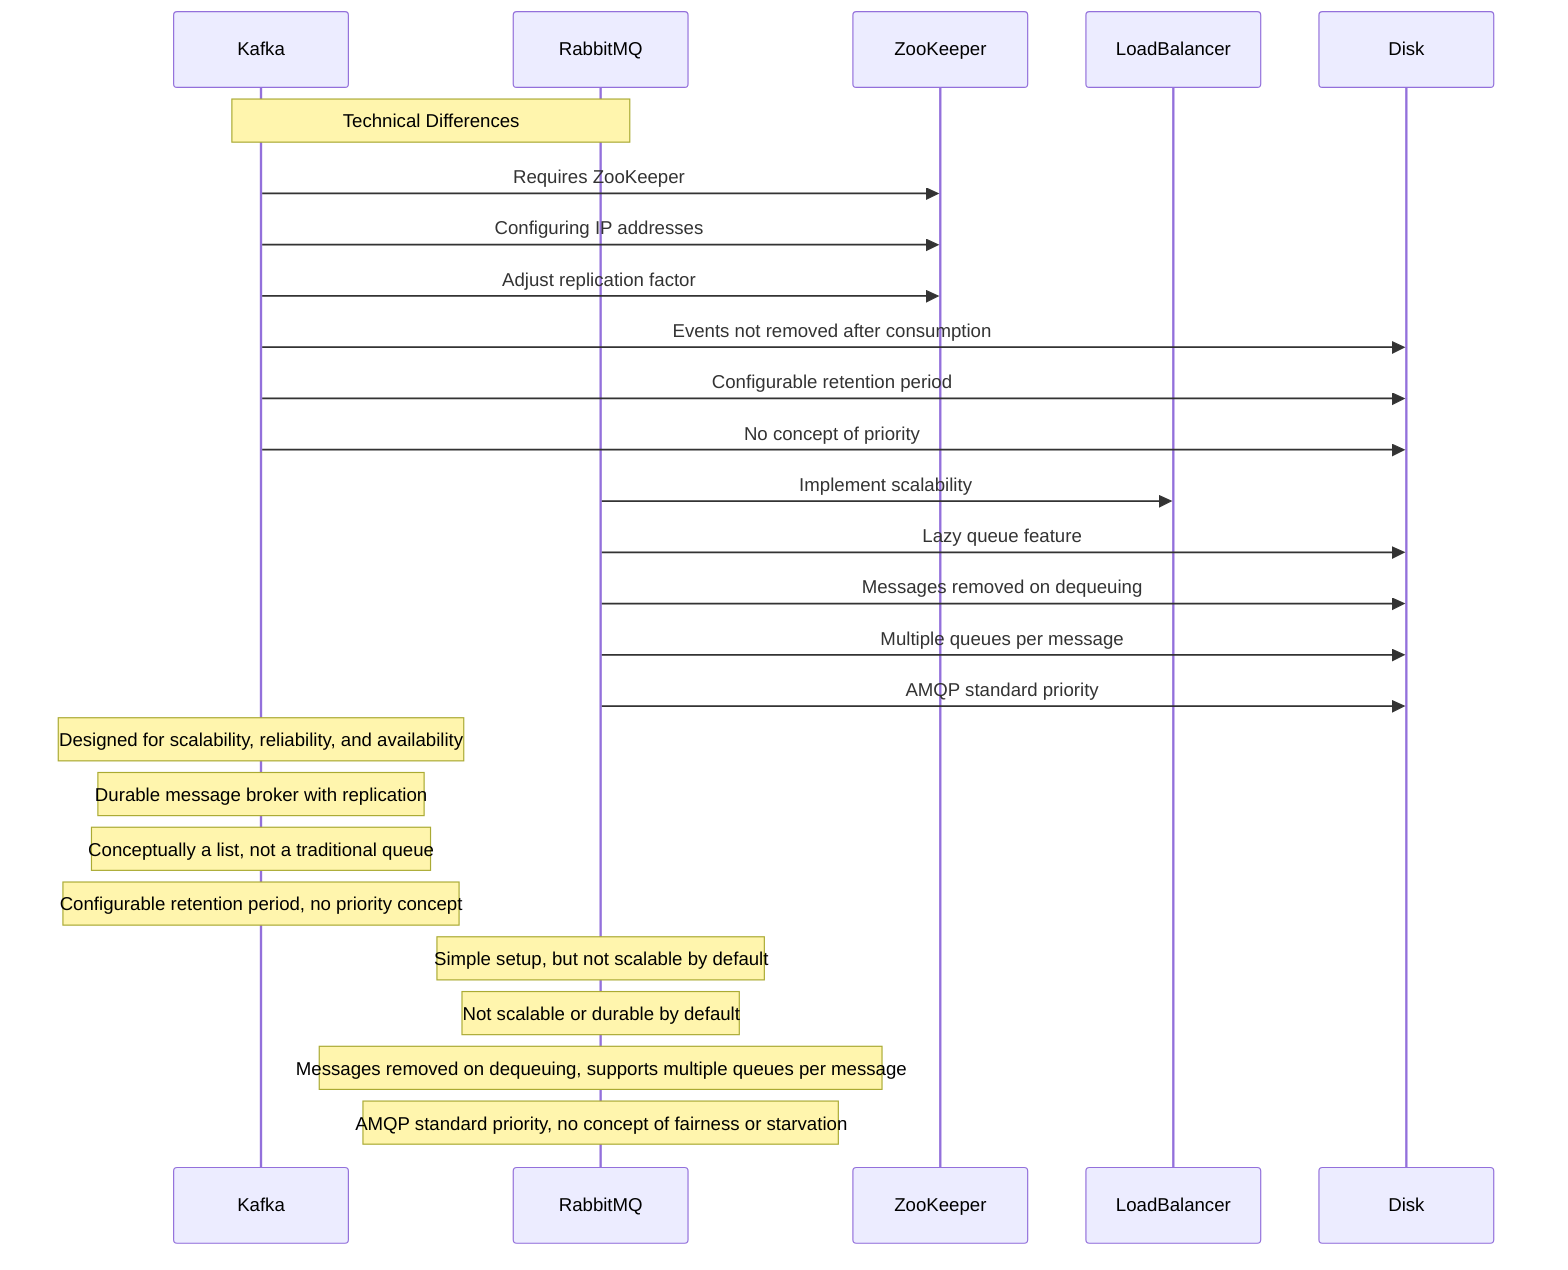 sequenceDiagram
    participant Kafka
    participant RabbitMQ
    participant ZooKeeper
    participant LoadBalancer
    participant Disk

    Note over Kafka, RabbitMQ: Technical Differences

    Kafka->>ZooKeeper: Requires ZooKeeper
    Kafka->>ZooKeeper: Configuring IP addresses
    Kafka->>ZooKeeper: Adjust replication factor

    Kafka->>Disk: Events not removed after consumption
    Kafka->>Disk: Configurable retention period
    Kafka->>Disk: No concept of priority

    RabbitMQ->>LoadBalancer: Implement scalability
    RabbitMQ->>Disk: Lazy queue feature
    RabbitMQ->>Disk: Messages removed on dequeuing
    RabbitMQ->>Disk: Multiple queues per message
    RabbitMQ->>Disk: AMQP standard priority

    Note over Kafka: Designed for scalability, reliability, and availability
    Note over Kafka: Durable message broker with replication
    Note over Kafka: Conceptually a list, not a traditional queue
    Note over Kafka: Configurable retention period, no priority concept

    Note over RabbitMQ: Simple setup, but not scalable by default
    Note over RabbitMQ: Not scalable or durable by default
    Note over RabbitMQ: Messages removed on dequeuing, supports multiple queues per message
    Note over RabbitMQ: AMQP standard priority, no concept of fairness or starvation